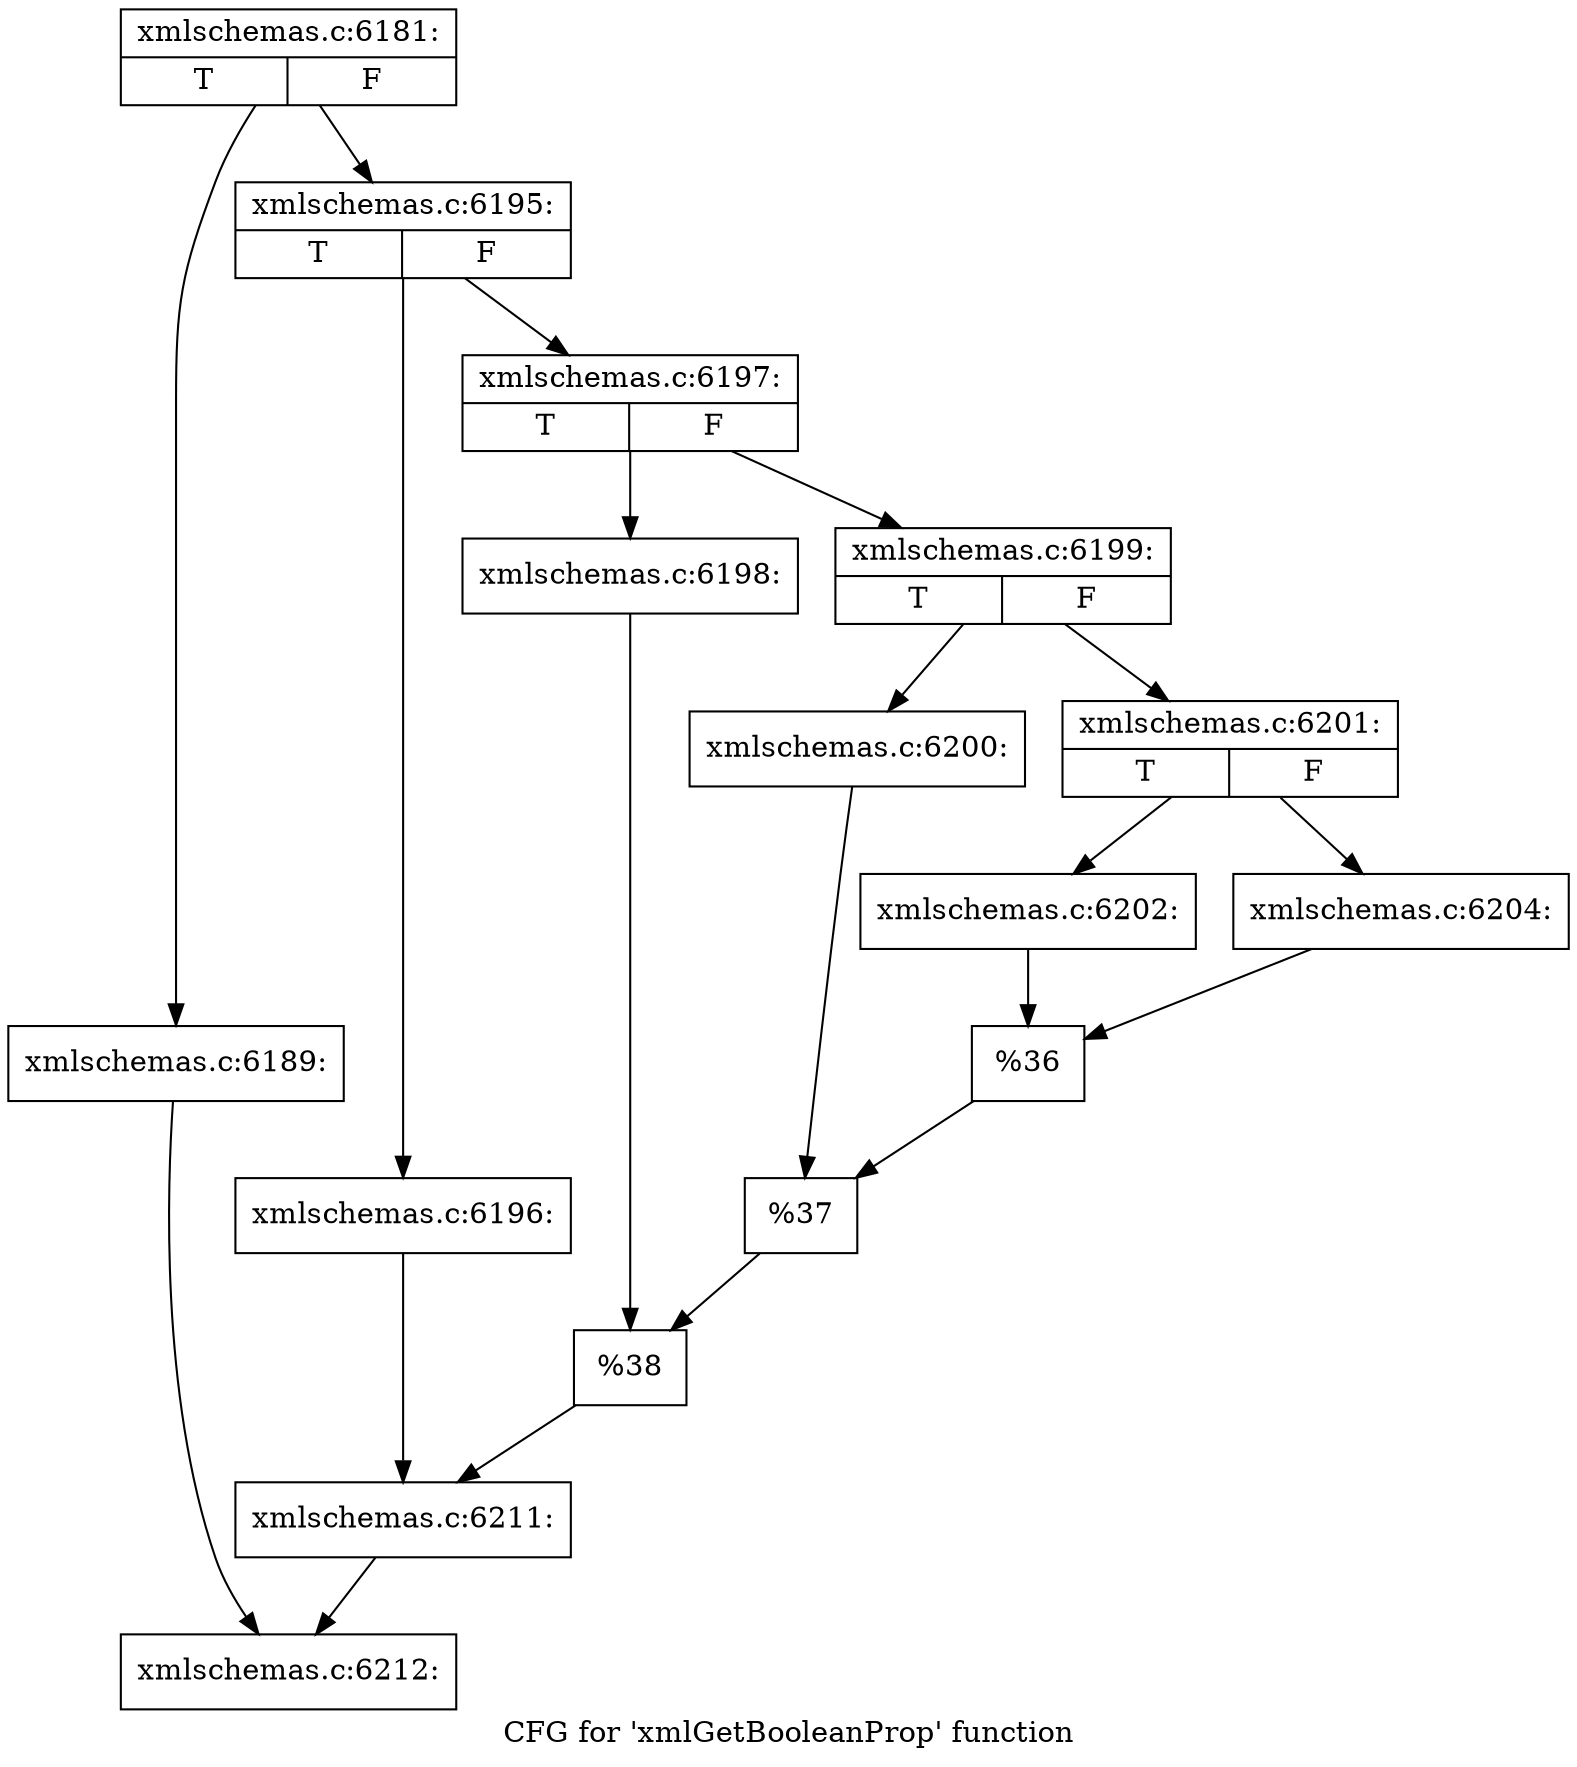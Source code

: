 digraph "CFG for 'xmlGetBooleanProp' function" {
	label="CFG for 'xmlGetBooleanProp' function";

	Node0x4e51910 [shape=record,label="{xmlschemas.c:6181:|{<s0>T|<s1>F}}"];
	Node0x4e51910 -> Node0x4e5f1d0;
	Node0x4e51910 -> Node0x4e5f220;
	Node0x4e5f1d0 [shape=record,label="{xmlschemas.c:6189:}"];
	Node0x4e5f1d0 -> Node0x4e5ddf0;
	Node0x4e5f220 [shape=record,label="{xmlschemas.c:6195:|{<s0>T|<s1>F}}"];
	Node0x4e5f220 -> Node0x4e5f710;
	Node0x4e5f220 -> Node0x4e5f7b0;
	Node0x4e5f710 [shape=record,label="{xmlschemas.c:6196:}"];
	Node0x4e5f710 -> Node0x4e5f760;
	Node0x4e5f7b0 [shape=record,label="{xmlschemas.c:6197:|{<s0>T|<s1>F}}"];
	Node0x4e5f7b0 -> Node0x4e5fce0;
	Node0x4e5f7b0 -> Node0x4e5fd80;
	Node0x4e5fce0 [shape=record,label="{xmlschemas.c:6198:}"];
	Node0x4e5fce0 -> Node0x4e5fd30;
	Node0x4e5fd80 [shape=record,label="{xmlschemas.c:6199:|{<s0>T|<s1>F}}"];
	Node0x4e5fd80 -> Node0x4e602b0;
	Node0x4e5fd80 -> Node0x4e60350;
	Node0x4e602b0 [shape=record,label="{xmlschemas.c:6200:}"];
	Node0x4e602b0 -> Node0x4e60300;
	Node0x4e60350 [shape=record,label="{xmlschemas.c:6201:|{<s0>T|<s1>F}}"];
	Node0x4e60350 -> Node0x4e60880;
	Node0x4e60350 -> Node0x4e60920;
	Node0x4e60880 [shape=record,label="{xmlschemas.c:6202:}"];
	Node0x4e60880 -> Node0x4e608d0;
	Node0x4e60920 [shape=record,label="{xmlschemas.c:6204:}"];
	Node0x4e60920 -> Node0x4e608d0;
	Node0x4e608d0 [shape=record,label="{%36}"];
	Node0x4e608d0 -> Node0x4e60300;
	Node0x4e60300 [shape=record,label="{%37}"];
	Node0x4e60300 -> Node0x4e5fd30;
	Node0x4e5fd30 [shape=record,label="{%38}"];
	Node0x4e5fd30 -> Node0x4e5f760;
	Node0x4e5f760 [shape=record,label="{xmlschemas.c:6211:}"];
	Node0x4e5f760 -> Node0x4e5ddf0;
	Node0x4e5ddf0 [shape=record,label="{xmlschemas.c:6212:}"];
}

